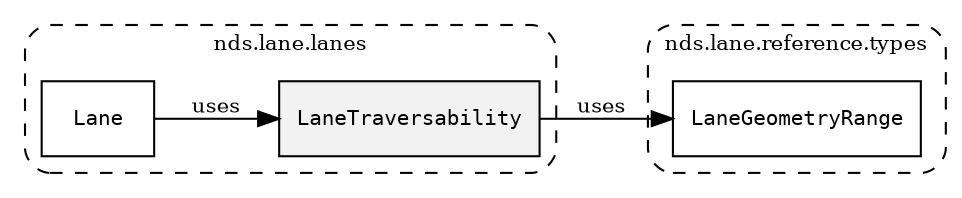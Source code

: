 /**
 * This dot file creates symbol collaboration diagram for LaneTraversability.
 */
digraph ZSERIO
{
    node [shape=box, fontsize=10];
    rankdir="LR";
    fontsize=10;
    tooltip="LaneTraversability collaboration diagram";

    subgraph "cluster_nds.lane.lanes"
    {
        style="dashed, rounded";
        label="nds.lane.lanes";
        tooltip="Package nds.lane.lanes";
        href="../../../content/packages/nds.lane.lanes.html#Package-nds-lane-lanes";
        target="_parent";

        "LaneTraversability" [style="filled", fillcolor="#0000000D", target="_parent", label=<<font face="monospace"><table align="center" border="0" cellspacing="0" cellpadding="0"><tr><td href="../../../content/packages/nds.lane.lanes.html#Structure-LaneTraversability" title="Structure defined in nds.lane.lanes">LaneTraversability</td></tr></table></font>>];
        "Lane" [target="_parent", label=<<font face="monospace"><table align="center" border="0" cellspacing="0" cellpadding="0"><tr><td href="../../../content/packages/nds.lane.lanes.html#Structure-Lane" title="Structure defined in nds.lane.lanes">Lane</td></tr></table></font>>];
    }

    subgraph "cluster_nds.lane.reference.types"
    {
        style="dashed, rounded";
        label="nds.lane.reference.types";
        tooltip="Package nds.lane.reference.types";
        href="../../../content/packages/nds.lane.reference.types.html#Package-nds-lane-reference-types";
        target="_parent";

        "LaneGeometryRange" [target="_parent", label=<<font face="monospace"><table align="center" border="0" cellspacing="0" cellpadding="0"><tr><td href="../../../content/packages/nds.lane.reference.types.html#Subtype-LaneGeometryRange" title="Subtype defined in nds.lane.reference.types">LaneGeometryRange</td></tr></table></font>>];
    }

    "LaneTraversability" -> "LaneGeometryRange" [label="uses", fontsize=10];
    "Lane" -> "LaneTraversability" [label="uses", fontsize=10];
}
